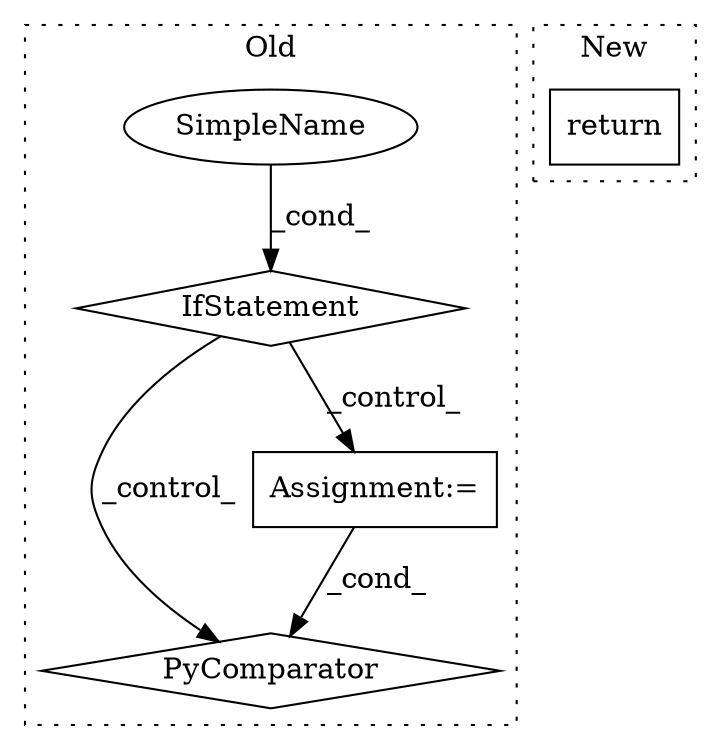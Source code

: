 digraph G {
subgraph cluster0 {
1 [label="PyComparator" a="113" s="2712" l="21" shape="diamond"];
3 [label="Assignment:=" a="7" s="2712" l="21" shape="box"];
4 [label="IfStatement" a="25" s="2513,2556" l="4,2" shape="diamond"];
5 [label="SimpleName" a="42" s="" l="" shape="ellipse"];
label = "Old";
style="dotted";
}
subgraph cluster1 {
2 [label="return" a="41" s="2509" l="7" shape="box"];
label = "New";
style="dotted";
}
3 -> 1 [label="_cond_"];
4 -> 1 [label="_control_"];
4 -> 3 [label="_control_"];
5 -> 4 [label="_cond_"];
}